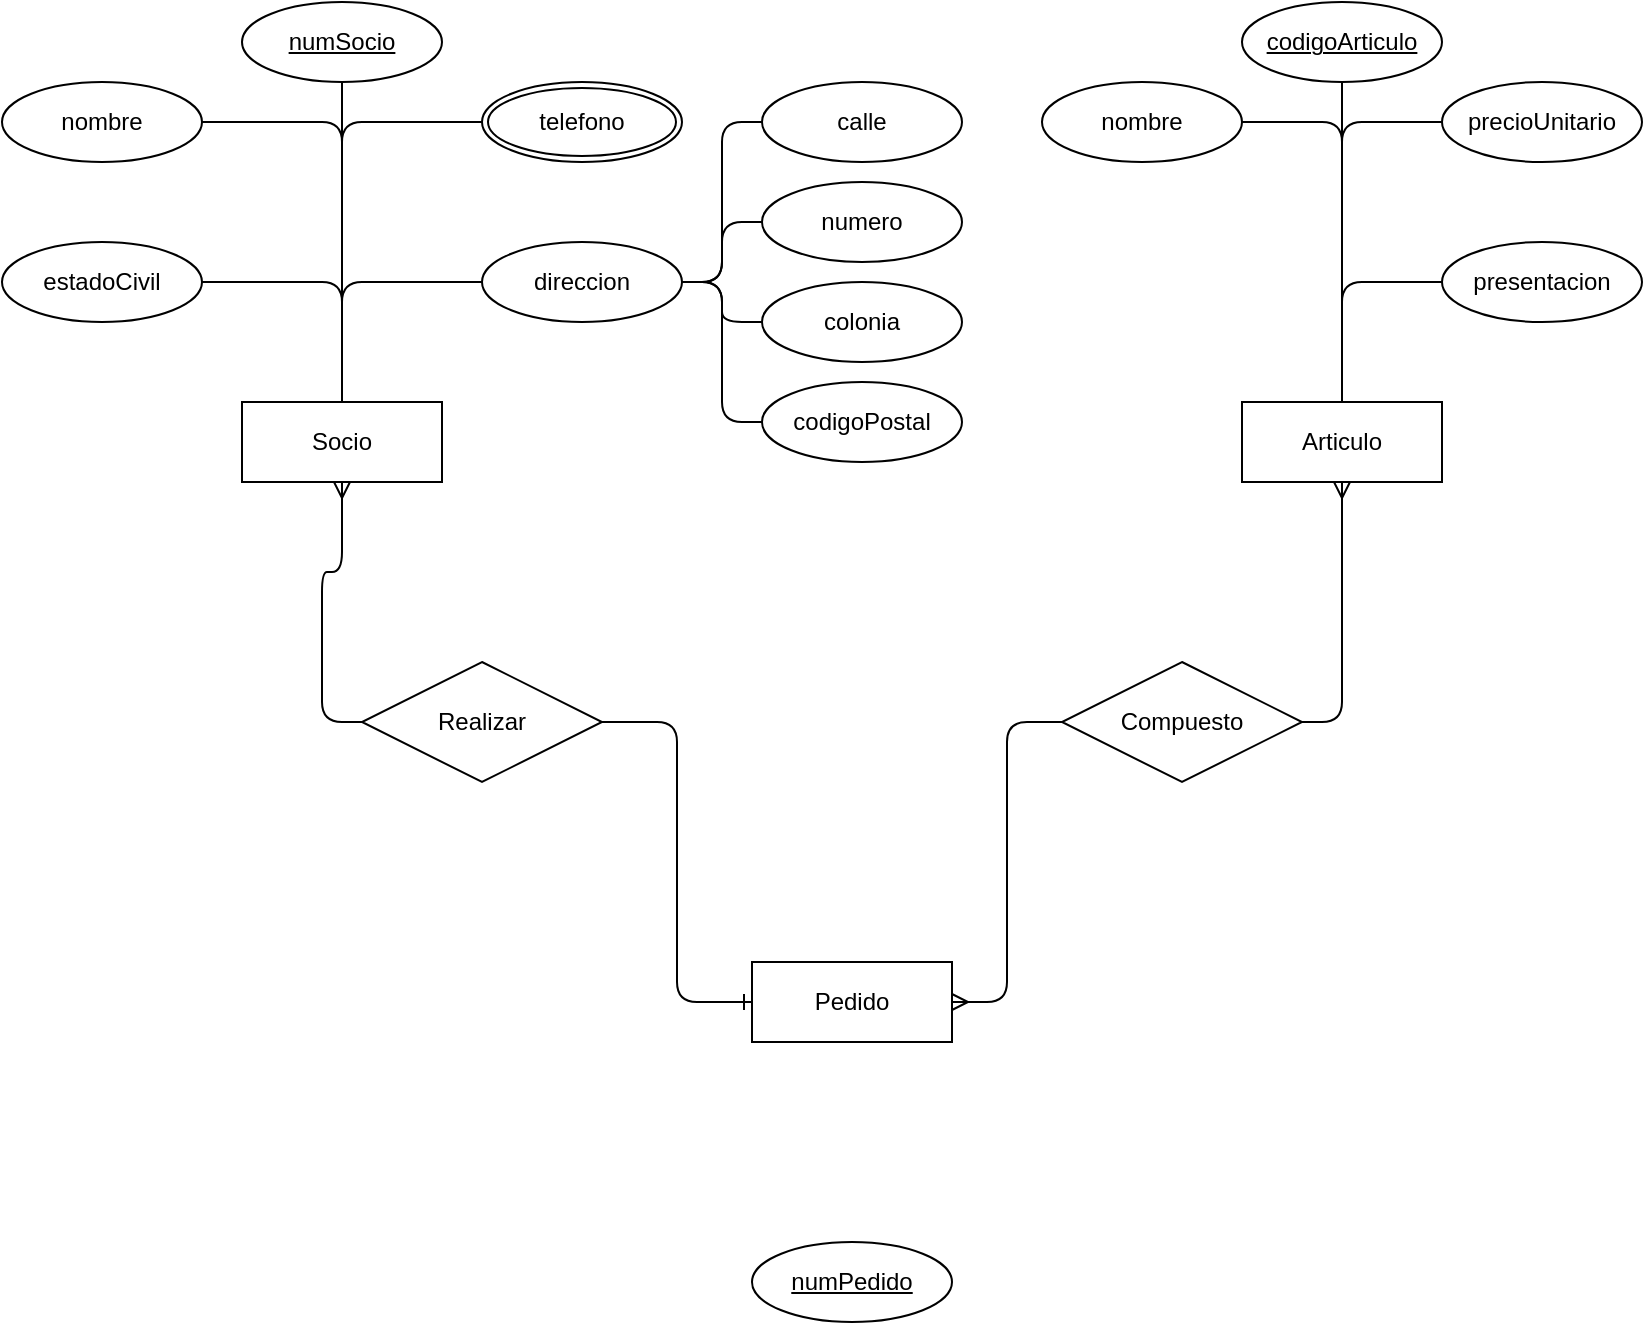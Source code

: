 <mxfile version="24.4.10" type="github">
  <diagram name="Page-1" id="ac-i3KU7QuDOE-IfPuUs">
    <mxGraphModel dx="1434" dy="789" grid="1" gridSize="10" guides="1" tooltips="1" connect="1" arrows="1" fold="1" page="1" pageScale="1" pageWidth="850" pageHeight="1100" math="0" shadow="0">
      <root>
        <mxCell id="0" />
        <mxCell id="1" parent="0" />
        <mxCell id="_hiJIPgMftrgZChGUFek-8" style="edgeStyle=orthogonalEdgeStyle;rounded=1;orthogonalLoop=1;jettySize=auto;html=1;exitX=0.5;exitY=1;exitDx=0;exitDy=0;entryX=1;entryY=0.5;entryDx=0;entryDy=0;endArrow=none;endFill=0;startArrow=ERmany;startFill=0;curved=0;" edge="1" parent="1" source="_hiJIPgMftrgZChGUFek-1" target="_hiJIPgMftrgZChGUFek-5">
          <mxGeometry relative="1" as="geometry" />
        </mxCell>
        <mxCell id="_hiJIPgMftrgZChGUFek-34" style="edgeStyle=orthogonalEdgeStyle;rounded=1;orthogonalLoop=1;jettySize=auto;html=1;exitX=0.5;exitY=0;exitDx=0;exitDy=0;entryX=0.5;entryY=1;entryDx=0;entryDy=0;curved=0;endArrow=none;endFill=0;" edge="1" parent="1" source="_hiJIPgMftrgZChGUFek-1" target="_hiJIPgMftrgZChGUFek-10">
          <mxGeometry relative="1" as="geometry" />
        </mxCell>
        <mxCell id="_hiJIPgMftrgZChGUFek-39" style="edgeStyle=orthogonalEdgeStyle;rounded=1;orthogonalLoop=1;jettySize=auto;html=1;exitX=0.5;exitY=0;exitDx=0;exitDy=0;entryX=1;entryY=0.5;entryDx=0;entryDy=0;curved=0;endArrow=none;endFill=0;" edge="1" parent="1" source="_hiJIPgMftrgZChGUFek-1" target="_hiJIPgMftrgZChGUFek-33">
          <mxGeometry relative="1" as="geometry" />
        </mxCell>
        <mxCell id="_hiJIPgMftrgZChGUFek-40" style="edgeStyle=orthogonalEdgeStyle;rounded=1;orthogonalLoop=1;jettySize=auto;html=1;exitX=0.5;exitY=0;exitDx=0;exitDy=0;entryX=0;entryY=0.5;entryDx=0;entryDy=0;curved=0;endArrow=none;endFill=0;" edge="1" parent="1" source="_hiJIPgMftrgZChGUFek-1" target="_hiJIPgMftrgZChGUFek-32">
          <mxGeometry relative="1" as="geometry" />
        </mxCell>
        <mxCell id="_hiJIPgMftrgZChGUFek-41" style="edgeStyle=orthogonalEdgeStyle;rounded=1;orthogonalLoop=1;jettySize=auto;html=1;exitX=0.5;exitY=0;exitDx=0;exitDy=0;entryX=0;entryY=0.5;entryDx=0;entryDy=0;curved=0;endArrow=none;endFill=0;" edge="1" parent="1" source="_hiJIPgMftrgZChGUFek-1" target="_hiJIPgMftrgZChGUFek-31">
          <mxGeometry relative="1" as="geometry" />
        </mxCell>
        <mxCell id="_hiJIPgMftrgZChGUFek-1" value="Articulo" style="whiteSpace=wrap;html=1;align=center;" vertex="1" parent="1">
          <mxGeometry x="620" y="280" width="100" height="40" as="geometry" />
        </mxCell>
        <mxCell id="_hiJIPgMftrgZChGUFek-2" value="Pedido" style="whiteSpace=wrap;html=1;align=center;" vertex="1" parent="1">
          <mxGeometry x="375" y="560" width="100" height="40" as="geometry" />
        </mxCell>
        <mxCell id="_hiJIPgMftrgZChGUFek-6" style="edgeStyle=orthogonalEdgeStyle;rounded=1;orthogonalLoop=1;jettySize=auto;html=1;exitX=0.5;exitY=1;exitDx=0;exitDy=0;entryX=0;entryY=0.5;entryDx=0;entryDy=0;curved=0;startArrow=ERmany;startFill=0;endArrow=none;endFill=0;" edge="1" parent="1" source="_hiJIPgMftrgZChGUFek-3" target="_hiJIPgMftrgZChGUFek-4">
          <mxGeometry relative="1" as="geometry" />
        </mxCell>
        <mxCell id="_hiJIPgMftrgZChGUFek-26" style="edgeStyle=orthogonalEdgeStyle;rounded=1;orthogonalLoop=1;jettySize=auto;html=1;exitX=0.5;exitY=0;exitDx=0;exitDy=0;entryX=0;entryY=0.5;entryDx=0;entryDy=0;endArrow=none;endFill=0;curved=0;" edge="1" parent="1" source="_hiJIPgMftrgZChGUFek-3" target="_hiJIPgMftrgZChGUFek-13">
          <mxGeometry relative="1" as="geometry" />
        </mxCell>
        <mxCell id="_hiJIPgMftrgZChGUFek-27" style="edgeStyle=orthogonalEdgeStyle;rounded=1;orthogonalLoop=1;jettySize=auto;html=1;exitX=0.5;exitY=0;exitDx=0;exitDy=0;entryX=1;entryY=0.5;entryDx=0;entryDy=0;curved=0;endArrow=none;endFill=0;" edge="1" parent="1" source="_hiJIPgMftrgZChGUFek-3" target="_hiJIPgMftrgZChGUFek-14">
          <mxGeometry relative="1" as="geometry" />
        </mxCell>
        <mxCell id="_hiJIPgMftrgZChGUFek-28" style="edgeStyle=orthogonalEdgeStyle;rounded=1;orthogonalLoop=1;jettySize=auto;html=1;exitX=0.5;exitY=0;exitDx=0;exitDy=0;entryX=1;entryY=0.5;entryDx=0;entryDy=0;curved=0;endArrow=none;endFill=0;" edge="1" parent="1" source="_hiJIPgMftrgZChGUFek-3" target="_hiJIPgMftrgZChGUFek-15">
          <mxGeometry relative="1" as="geometry" />
        </mxCell>
        <mxCell id="_hiJIPgMftrgZChGUFek-29" style="edgeStyle=orthogonalEdgeStyle;rounded=1;orthogonalLoop=1;jettySize=auto;html=1;exitX=0.5;exitY=0;exitDx=0;exitDy=0;entryX=0.5;entryY=1;entryDx=0;entryDy=0;curved=0;endArrow=none;endFill=0;" edge="1" parent="1" source="_hiJIPgMftrgZChGUFek-3" target="_hiJIPgMftrgZChGUFek-12">
          <mxGeometry relative="1" as="geometry" />
        </mxCell>
        <mxCell id="_hiJIPgMftrgZChGUFek-30" style="edgeStyle=orthogonalEdgeStyle;rounded=1;orthogonalLoop=1;jettySize=auto;html=1;exitX=0.5;exitY=0;exitDx=0;exitDy=0;entryX=0;entryY=0.5;entryDx=0;entryDy=0;curved=0;endArrow=none;endFill=0;" edge="1" parent="1" source="_hiJIPgMftrgZChGUFek-3" target="_hiJIPgMftrgZChGUFek-16">
          <mxGeometry relative="1" as="geometry" />
        </mxCell>
        <mxCell id="_hiJIPgMftrgZChGUFek-3" value="Socio" style="whiteSpace=wrap;html=1;align=center;" vertex="1" parent="1">
          <mxGeometry x="120" y="280" width="100" height="40" as="geometry" />
        </mxCell>
        <mxCell id="_hiJIPgMftrgZChGUFek-7" style="edgeStyle=orthogonalEdgeStyle;rounded=1;orthogonalLoop=1;jettySize=auto;html=1;exitX=1;exitY=0.5;exitDx=0;exitDy=0;entryX=0;entryY=0.5;entryDx=0;entryDy=0;endArrow=ERone;endFill=0;curved=0;" edge="1" parent="1" source="_hiJIPgMftrgZChGUFek-4" target="_hiJIPgMftrgZChGUFek-2">
          <mxGeometry relative="1" as="geometry" />
        </mxCell>
        <mxCell id="_hiJIPgMftrgZChGUFek-4" value="Realizar" style="shape=rhombus;perimeter=rhombusPerimeter;whiteSpace=wrap;html=1;align=center;" vertex="1" parent="1">
          <mxGeometry x="180" y="410" width="120" height="60" as="geometry" />
        </mxCell>
        <mxCell id="_hiJIPgMftrgZChGUFek-9" style="edgeStyle=orthogonalEdgeStyle;rounded=1;orthogonalLoop=1;jettySize=auto;html=1;exitX=0;exitY=0.5;exitDx=0;exitDy=0;entryX=1;entryY=0.5;entryDx=0;entryDy=0;endArrow=ERmany;endFill=0;curved=0;" edge="1" parent="1" source="_hiJIPgMftrgZChGUFek-5" target="_hiJIPgMftrgZChGUFek-2">
          <mxGeometry relative="1" as="geometry" />
        </mxCell>
        <mxCell id="_hiJIPgMftrgZChGUFek-5" value="Compuesto" style="shape=rhombus;perimeter=rhombusPerimeter;whiteSpace=wrap;html=1;align=center;" vertex="1" parent="1">
          <mxGeometry x="530" y="410" width="120" height="60" as="geometry" />
        </mxCell>
        <mxCell id="_hiJIPgMftrgZChGUFek-10" value="codigoArticulo" style="ellipse;whiteSpace=wrap;html=1;align=center;fontStyle=4;" vertex="1" parent="1">
          <mxGeometry x="620" y="80" width="100" height="40" as="geometry" />
        </mxCell>
        <mxCell id="_hiJIPgMftrgZChGUFek-11" value="numPedido" style="ellipse;whiteSpace=wrap;html=1;align=center;fontStyle=4;" vertex="1" parent="1">
          <mxGeometry x="375" y="700" width="100" height="40" as="geometry" />
        </mxCell>
        <mxCell id="_hiJIPgMftrgZChGUFek-12" value="numSocio" style="ellipse;whiteSpace=wrap;html=1;align=center;fontStyle=4;" vertex="1" parent="1">
          <mxGeometry x="120" y="80" width="100" height="40" as="geometry" />
        </mxCell>
        <mxCell id="_hiJIPgMftrgZChGUFek-22" style="edgeStyle=orthogonalEdgeStyle;rounded=1;orthogonalLoop=1;jettySize=auto;html=1;exitX=1;exitY=0.5;exitDx=0;exitDy=0;entryX=0;entryY=0.5;entryDx=0;entryDy=0;endArrow=none;endFill=0;curved=0;" edge="1" parent="1" source="_hiJIPgMftrgZChGUFek-13" target="_hiJIPgMftrgZChGUFek-20">
          <mxGeometry relative="1" as="geometry" />
        </mxCell>
        <mxCell id="_hiJIPgMftrgZChGUFek-23" style="edgeStyle=orthogonalEdgeStyle;rounded=1;orthogonalLoop=1;jettySize=auto;html=1;exitX=1;exitY=0.5;exitDx=0;exitDy=0;entryX=0;entryY=0.5;entryDx=0;entryDy=0;curved=0;endArrow=none;endFill=0;" edge="1" parent="1" source="_hiJIPgMftrgZChGUFek-13" target="_hiJIPgMftrgZChGUFek-19">
          <mxGeometry relative="1" as="geometry" />
        </mxCell>
        <mxCell id="_hiJIPgMftrgZChGUFek-24" style="edgeStyle=orthogonalEdgeStyle;rounded=1;orthogonalLoop=1;jettySize=auto;html=1;exitX=1;exitY=0.5;exitDx=0;exitDy=0;entryX=0;entryY=0.5;entryDx=0;entryDy=0;endArrow=none;endFill=0;curved=0;" edge="1" parent="1" source="_hiJIPgMftrgZChGUFek-13" target="_hiJIPgMftrgZChGUFek-18">
          <mxGeometry relative="1" as="geometry" />
        </mxCell>
        <mxCell id="_hiJIPgMftrgZChGUFek-25" style="edgeStyle=orthogonalEdgeStyle;rounded=1;orthogonalLoop=1;jettySize=auto;html=1;exitX=1;exitY=0.5;exitDx=0;exitDy=0;entryX=0;entryY=0.5;entryDx=0;entryDy=0;curved=0;endArrow=none;endFill=0;" edge="1" parent="1" source="_hiJIPgMftrgZChGUFek-13" target="_hiJIPgMftrgZChGUFek-17">
          <mxGeometry relative="1" as="geometry" />
        </mxCell>
        <mxCell id="_hiJIPgMftrgZChGUFek-13" value="direccion" style="ellipse;whiteSpace=wrap;html=1;align=center;" vertex="1" parent="1">
          <mxGeometry x="240" y="200" width="100" height="40" as="geometry" />
        </mxCell>
        <mxCell id="_hiJIPgMftrgZChGUFek-14" value="estadoCivil" style="ellipse;whiteSpace=wrap;html=1;align=center;" vertex="1" parent="1">
          <mxGeometry y="200" width="100" height="40" as="geometry" />
        </mxCell>
        <mxCell id="_hiJIPgMftrgZChGUFek-15" value="nombre" style="ellipse;whiteSpace=wrap;html=1;align=center;" vertex="1" parent="1">
          <mxGeometry y="120" width="100" height="40" as="geometry" />
        </mxCell>
        <mxCell id="_hiJIPgMftrgZChGUFek-16" value="telefono" style="ellipse;shape=doubleEllipse;margin=3;whiteSpace=wrap;html=1;align=center;" vertex="1" parent="1">
          <mxGeometry x="240" y="120" width="100" height="40" as="geometry" />
        </mxCell>
        <mxCell id="_hiJIPgMftrgZChGUFek-17" value="codigoPostal" style="ellipse;whiteSpace=wrap;html=1;align=center;" vertex="1" parent="1">
          <mxGeometry x="380" y="270" width="100" height="40" as="geometry" />
        </mxCell>
        <mxCell id="_hiJIPgMftrgZChGUFek-18" value="colonia" style="ellipse;whiteSpace=wrap;html=1;align=center;" vertex="1" parent="1">
          <mxGeometry x="380" y="220" width="100" height="40" as="geometry" />
        </mxCell>
        <mxCell id="_hiJIPgMftrgZChGUFek-19" value="numero" style="ellipse;whiteSpace=wrap;html=1;align=center;" vertex="1" parent="1">
          <mxGeometry x="380" y="170" width="100" height="40" as="geometry" />
        </mxCell>
        <mxCell id="_hiJIPgMftrgZChGUFek-20" value="calle" style="ellipse;whiteSpace=wrap;html=1;align=center;" vertex="1" parent="1">
          <mxGeometry x="380" y="120" width="100" height="40" as="geometry" />
        </mxCell>
        <mxCell id="_hiJIPgMftrgZChGUFek-31" value="presentacion" style="ellipse;whiteSpace=wrap;html=1;align=center;" vertex="1" parent="1">
          <mxGeometry x="720" y="200" width="100" height="40" as="geometry" />
        </mxCell>
        <mxCell id="_hiJIPgMftrgZChGUFek-32" value="precioUnitario" style="ellipse;whiteSpace=wrap;html=1;align=center;" vertex="1" parent="1">
          <mxGeometry x="720" y="120" width="100" height="40" as="geometry" />
        </mxCell>
        <mxCell id="_hiJIPgMftrgZChGUFek-33" value="nombre" style="ellipse;whiteSpace=wrap;html=1;align=center;" vertex="1" parent="1">
          <mxGeometry x="520" y="120" width="100" height="40" as="geometry" />
        </mxCell>
      </root>
    </mxGraphModel>
  </diagram>
</mxfile>
